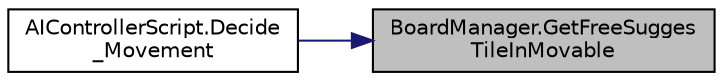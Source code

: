 digraph "BoardManager.GetFreeSuggesTileInMovable"
{
 // LATEX_PDF_SIZE
  edge [fontname="Helvetica",fontsize="10",labelfontname="Helvetica",labelfontsize="10"];
  node [fontname="Helvetica",fontsize="10",shape=record];
  rankdir="RL";
  Node1 [label="BoardManager.GetFreeSugges\lTileInMovable",height=0.2,width=0.4,color="black", fillcolor="grey75", style="filled", fontcolor="black",tooltip="Gets an free suggestion tile from Movable list return null if none found"];
  Node1 -> Node2 [dir="back",color="midnightblue",fontsize="10",style="solid"];
  Node2 [label="AIControllerScript.Decide\l_Movement",height=0.2,width=0.4,color="black", fillcolor="white", style="filled",URL="$class_a_i_controller_script.html#af04897fa0ae4ed5e472dea79bce8d7df",tooltip="Decides where the AI should move to this should match the flow chart of the AI"];
}
